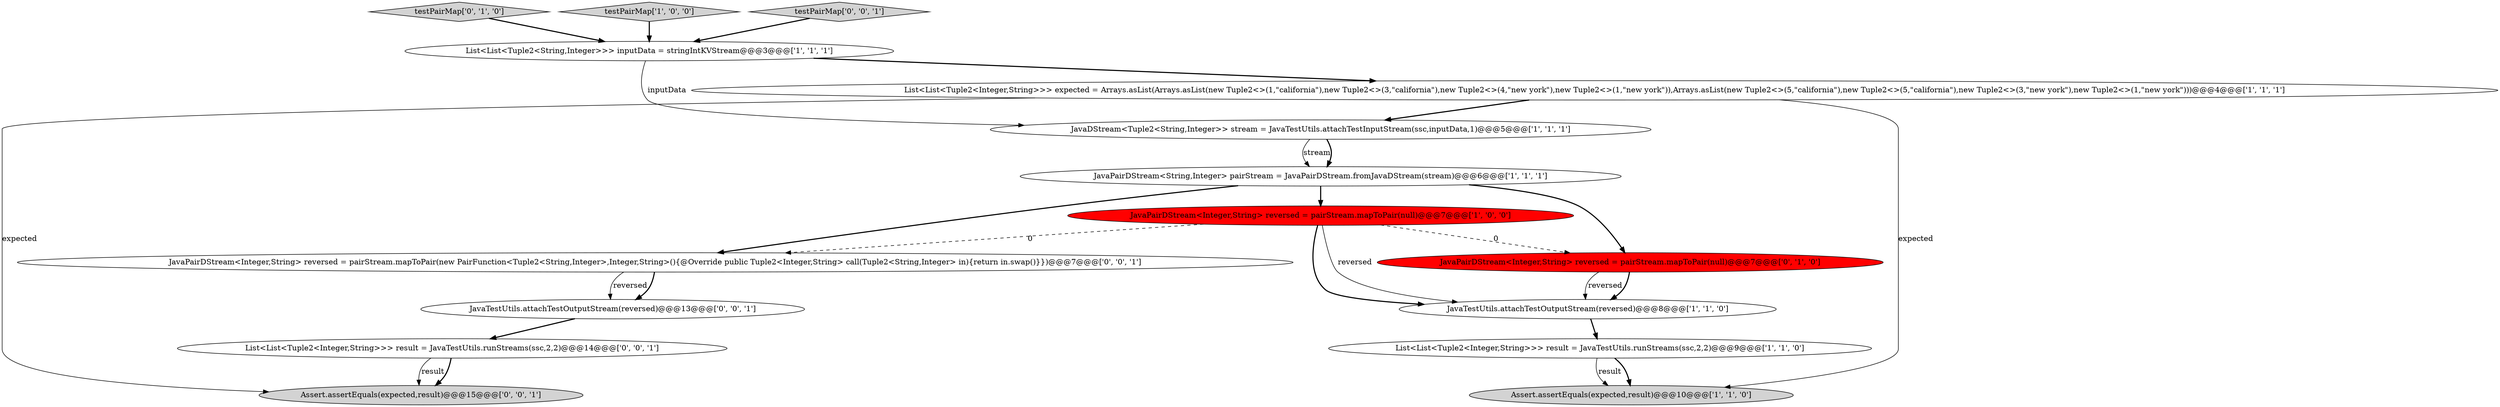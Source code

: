 digraph {
10 [style = filled, label = "testPairMap['0', '1', '0']", fillcolor = lightgray, shape = diamond image = "AAA0AAABBB2BBB"];
4 [style = filled, label = "JavaTestUtils.attachTestOutputStream(reversed)@@@8@@@['1', '1', '0']", fillcolor = white, shape = ellipse image = "AAA0AAABBB1BBB"];
7 [style = filled, label = "List<List<Tuple2<String,Integer>>> inputData = stringIntKVStream@@@3@@@['1', '1', '1']", fillcolor = white, shape = ellipse image = "AAA0AAABBB1BBB"];
5 [style = filled, label = "List<List<Tuple2<Integer,String>>> expected = Arrays.asList(Arrays.asList(new Tuple2<>(1,\"california\"),new Tuple2<>(3,\"california\"),new Tuple2<>(4,\"new york\"),new Tuple2<>(1,\"new york\")),Arrays.asList(new Tuple2<>(5,\"california\"),new Tuple2<>(5,\"california\"),new Tuple2<>(3,\"new york\"),new Tuple2<>(1,\"new york\")))@@@4@@@['1', '1', '1']", fillcolor = white, shape = ellipse image = "AAA0AAABBB1BBB"];
15 [style = filled, label = "Assert.assertEquals(expected,result)@@@15@@@['0', '0', '1']", fillcolor = lightgray, shape = ellipse image = "AAA0AAABBB3BBB"];
2 [style = filled, label = "JavaDStream<Tuple2<String,Integer>> stream = JavaTestUtils.attachTestInputStream(ssc,inputData,1)@@@5@@@['1', '1', '1']", fillcolor = white, shape = ellipse image = "AAA0AAABBB1BBB"];
14 [style = filled, label = "List<List<Tuple2<Integer,String>>> result = JavaTestUtils.runStreams(ssc,2,2)@@@14@@@['0', '0', '1']", fillcolor = white, shape = ellipse image = "AAA0AAABBB3BBB"];
1 [style = filled, label = "testPairMap['1', '0', '0']", fillcolor = lightgray, shape = diamond image = "AAA0AAABBB1BBB"];
8 [style = filled, label = "JavaPairDStream<String,Integer> pairStream = JavaPairDStream.fromJavaDStream(stream)@@@6@@@['1', '1', '1']", fillcolor = white, shape = ellipse image = "AAA0AAABBB1BBB"];
9 [style = filled, label = "JavaPairDStream<Integer,String> reversed = pairStream.mapToPair(null)@@@7@@@['0', '1', '0']", fillcolor = red, shape = ellipse image = "AAA1AAABBB2BBB"];
6 [style = filled, label = "List<List<Tuple2<Integer,String>>> result = JavaTestUtils.runStreams(ssc,2,2)@@@9@@@['1', '1', '0']", fillcolor = white, shape = ellipse image = "AAA0AAABBB1BBB"];
0 [style = filled, label = "JavaPairDStream<Integer,String> reversed = pairStream.mapToPair(null)@@@7@@@['1', '0', '0']", fillcolor = red, shape = ellipse image = "AAA1AAABBB1BBB"];
13 [style = filled, label = "JavaPairDStream<Integer,String> reversed = pairStream.mapToPair(new PairFunction<Tuple2<String,Integer>,Integer,String>(){@Override public Tuple2<Integer,String> call(Tuple2<String,Integer> in){return in.swap()}})@@@7@@@['0', '0', '1']", fillcolor = white, shape = ellipse image = "AAA0AAABBB3BBB"];
3 [style = filled, label = "Assert.assertEquals(expected,result)@@@10@@@['1', '1', '0']", fillcolor = lightgray, shape = ellipse image = "AAA0AAABBB1BBB"];
11 [style = filled, label = "testPairMap['0', '0', '1']", fillcolor = lightgray, shape = diamond image = "AAA0AAABBB3BBB"];
12 [style = filled, label = "JavaTestUtils.attachTestOutputStream(reversed)@@@13@@@['0', '0', '1']", fillcolor = white, shape = ellipse image = "AAA0AAABBB3BBB"];
6->3 [style = bold, label=""];
9->4 [style = solid, label="reversed"];
13->12 [style = solid, label="reversed"];
4->6 [style = bold, label=""];
14->15 [style = solid, label="result"];
9->4 [style = bold, label=""];
1->7 [style = bold, label=""];
10->7 [style = bold, label=""];
8->0 [style = bold, label=""];
2->8 [style = solid, label="stream"];
7->2 [style = solid, label="inputData"];
5->2 [style = bold, label=""];
7->5 [style = bold, label=""];
13->12 [style = bold, label=""];
0->4 [style = bold, label=""];
0->13 [style = dashed, label="0"];
12->14 [style = bold, label=""];
8->9 [style = bold, label=""];
14->15 [style = bold, label=""];
5->3 [style = solid, label="expected"];
6->3 [style = solid, label="result"];
0->9 [style = dashed, label="0"];
5->15 [style = solid, label="expected"];
11->7 [style = bold, label=""];
0->4 [style = solid, label="reversed"];
8->13 [style = bold, label=""];
2->8 [style = bold, label=""];
}
